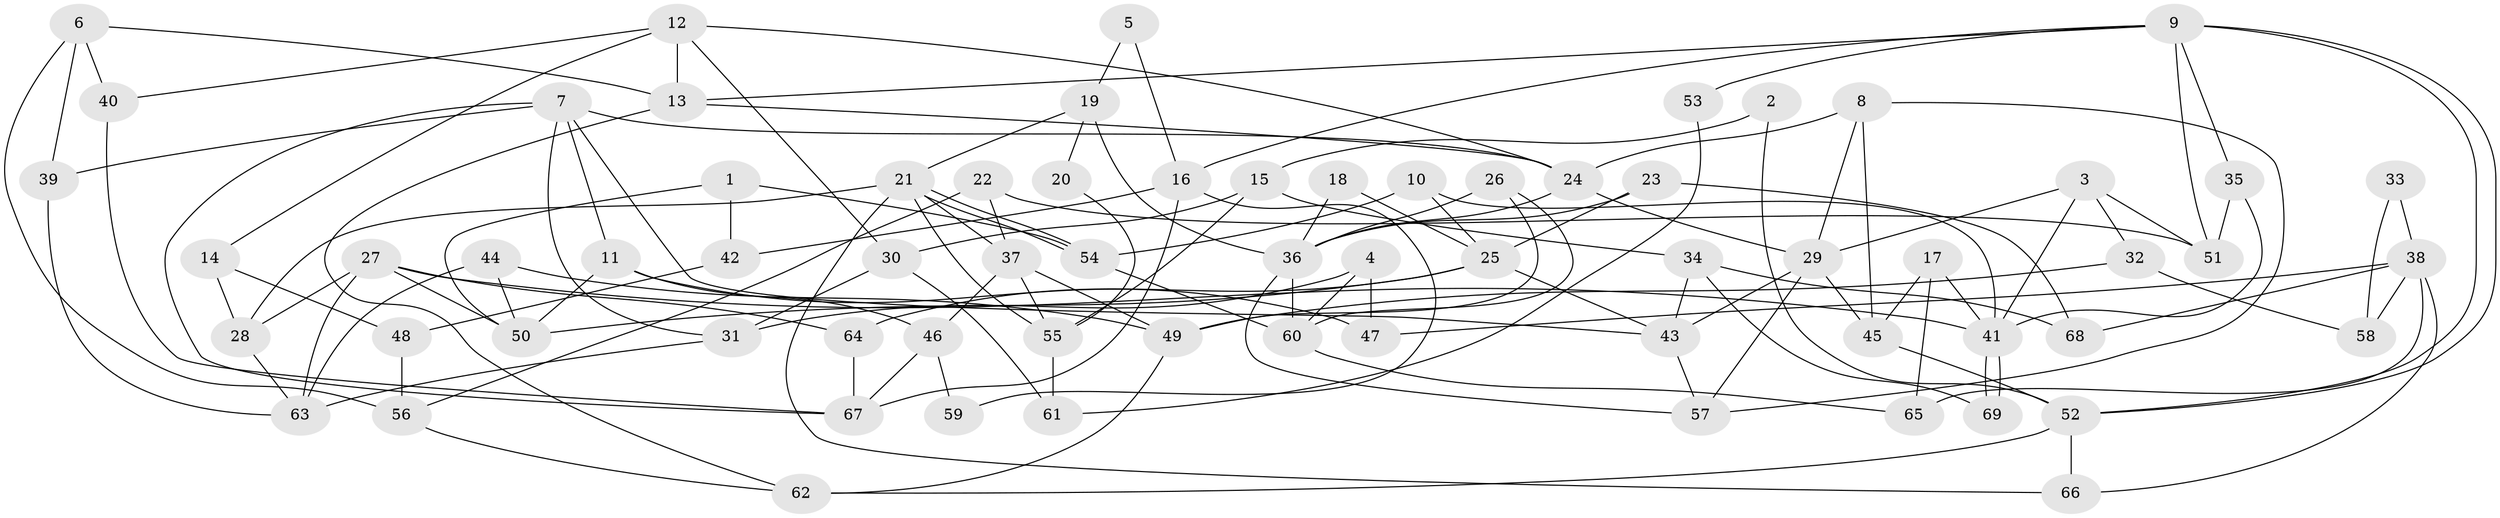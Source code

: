 // coarse degree distribution, {3: 0.16666666666666666, 2: 0.07142857142857142, 4: 0.19047619047619047, 6: 0.21428571428571427, 5: 0.16666666666666666, 7: 0.14285714285714285, 8: 0.047619047619047616}
// Generated by graph-tools (version 1.1) at 2025/41/03/06/25 10:41:57]
// undirected, 69 vertices, 138 edges
graph export_dot {
graph [start="1"]
  node [color=gray90,style=filled];
  1;
  2;
  3;
  4;
  5;
  6;
  7;
  8;
  9;
  10;
  11;
  12;
  13;
  14;
  15;
  16;
  17;
  18;
  19;
  20;
  21;
  22;
  23;
  24;
  25;
  26;
  27;
  28;
  29;
  30;
  31;
  32;
  33;
  34;
  35;
  36;
  37;
  38;
  39;
  40;
  41;
  42;
  43;
  44;
  45;
  46;
  47;
  48;
  49;
  50;
  51;
  52;
  53;
  54;
  55;
  56;
  57;
  58;
  59;
  60;
  61;
  62;
  63;
  64;
  65;
  66;
  67;
  68;
  69;
  1 -- 54;
  1 -- 50;
  1 -- 42;
  2 -- 15;
  2 -- 52;
  3 -- 51;
  3 -- 41;
  3 -- 29;
  3 -- 32;
  4 -- 60;
  4 -- 47;
  4 -- 31;
  5 -- 19;
  5 -- 16;
  6 -- 39;
  6 -- 40;
  6 -- 13;
  6 -- 56;
  7 -- 24;
  7 -- 43;
  7 -- 11;
  7 -- 31;
  7 -- 39;
  7 -- 67;
  8 -- 29;
  8 -- 45;
  8 -- 24;
  8 -- 57;
  9 -- 13;
  9 -- 52;
  9 -- 52;
  9 -- 16;
  9 -- 35;
  9 -- 51;
  9 -- 53;
  10 -- 25;
  10 -- 41;
  10 -- 54;
  11 -- 46;
  11 -- 47;
  11 -- 50;
  12 -- 13;
  12 -- 24;
  12 -- 14;
  12 -- 30;
  12 -- 40;
  13 -- 24;
  13 -- 62;
  14 -- 28;
  14 -- 48;
  15 -- 34;
  15 -- 30;
  15 -- 55;
  16 -- 42;
  16 -- 59;
  16 -- 67;
  17 -- 41;
  17 -- 45;
  17 -- 65;
  18 -- 36;
  18 -- 25;
  19 -- 36;
  19 -- 21;
  19 -- 20;
  20 -- 55;
  21 -- 54;
  21 -- 54;
  21 -- 28;
  21 -- 37;
  21 -- 55;
  21 -- 66;
  22 -- 37;
  22 -- 51;
  22 -- 56;
  23 -- 25;
  23 -- 36;
  23 -- 68;
  24 -- 29;
  24 -- 36;
  25 -- 64;
  25 -- 43;
  25 -- 50;
  26 -- 49;
  26 -- 60;
  26 -- 36;
  27 -- 50;
  27 -- 63;
  27 -- 28;
  27 -- 41;
  27 -- 64;
  28 -- 63;
  29 -- 57;
  29 -- 43;
  29 -- 45;
  30 -- 31;
  30 -- 61;
  31 -- 63;
  32 -- 49;
  32 -- 58;
  33 -- 38;
  33 -- 58;
  34 -- 43;
  34 -- 68;
  34 -- 69;
  35 -- 41;
  35 -- 51;
  36 -- 57;
  36 -- 60;
  37 -- 55;
  37 -- 46;
  37 -- 49;
  38 -- 66;
  38 -- 65;
  38 -- 47;
  38 -- 58;
  38 -- 68;
  39 -- 63;
  40 -- 67;
  41 -- 69;
  41 -- 69;
  42 -- 48;
  43 -- 57;
  44 -- 49;
  44 -- 50;
  44 -- 63;
  45 -- 52;
  46 -- 67;
  46 -- 59;
  48 -- 56;
  49 -- 62;
  52 -- 62;
  52 -- 66;
  53 -- 61;
  54 -- 60;
  55 -- 61;
  56 -- 62;
  60 -- 65;
  64 -- 67;
}
